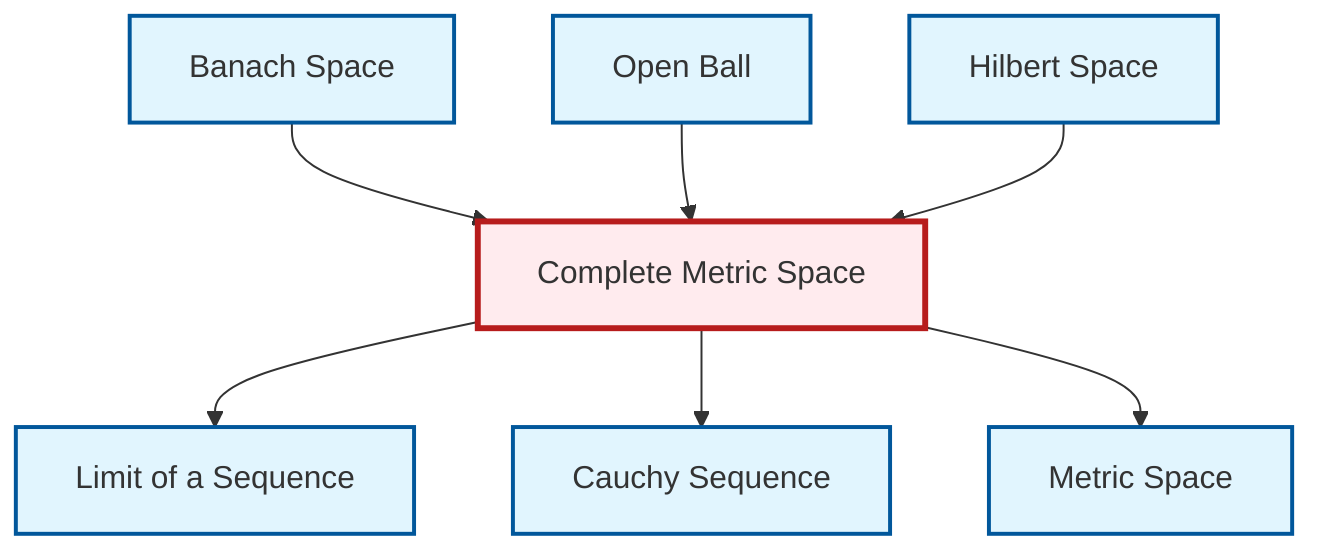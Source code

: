 graph TD
    classDef definition fill:#e1f5fe,stroke:#01579b,stroke-width:2px
    classDef theorem fill:#f3e5f5,stroke:#4a148c,stroke-width:2px
    classDef axiom fill:#fff3e0,stroke:#e65100,stroke-width:2px
    classDef example fill:#e8f5e9,stroke:#1b5e20,stroke-width:2px
    classDef current fill:#ffebee,stroke:#b71c1c,stroke-width:3px
    def-complete-metric-space["Complete Metric Space"]:::definition
    def-metric-space["Metric Space"]:::definition
    def-hilbert-space["Hilbert Space"]:::definition
    def-open-ball["Open Ball"]:::definition
    def-cauchy-sequence["Cauchy Sequence"]:::definition
    def-limit["Limit of a Sequence"]:::definition
    def-banach-space["Banach Space"]:::definition
    def-banach-space --> def-complete-metric-space
    def-open-ball --> def-complete-metric-space
    def-complete-metric-space --> def-limit
    def-hilbert-space --> def-complete-metric-space
    def-complete-metric-space --> def-cauchy-sequence
    def-complete-metric-space --> def-metric-space
    class def-complete-metric-space current
